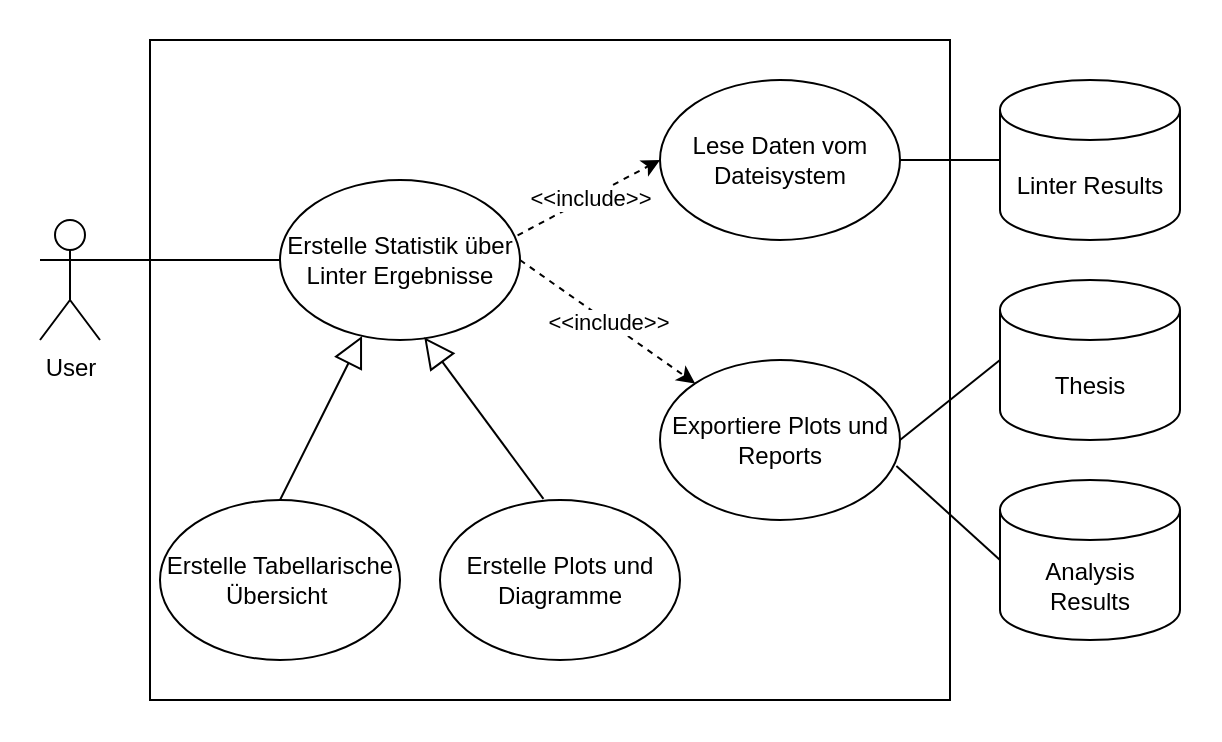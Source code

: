 <mxfile>
    <diagram id="OeYfe-W5Khb9uT8oMnZt" name="Page-1">
        <mxGraphModel dx="484" dy="579" grid="1" gridSize="10" guides="1" tooltips="1" connect="1" arrows="1" fold="1" page="1" pageScale="1" pageWidth="850" pageHeight="1100" math="0" shadow="0">
            <root>
                <mxCell id="0"/>
                <mxCell id="1" parent="0"/>
                <mxCell id="27" value="" style="rounded=0;whiteSpace=wrap;html=1;strokeWidth=0;strokeColor=none;" parent="1" vertex="1">
                    <mxGeometry x="90" y="160" width="610" height="370" as="geometry"/>
                </mxCell>
                <mxCell id="21" value="" style="rounded=0;whiteSpace=wrap;html=1;" parent="1" vertex="1">
                    <mxGeometry x="165" y="180" width="400" height="330" as="geometry"/>
                </mxCell>
                <mxCell id="3" value="User" style="shape=umlActor;verticalLabelPosition=bottom;verticalAlign=top;html=1;outlineConnect=0;" parent="1" vertex="1">
                    <mxGeometry x="110" y="270" width="30" height="60" as="geometry"/>
                </mxCell>
                <mxCell id="4" value="Erstelle Statistik über Linter Ergebnisse" style="ellipse;whiteSpace=wrap;html=1;" parent="1" vertex="1">
                    <mxGeometry x="230" y="250" width="120" height="80" as="geometry"/>
                </mxCell>
                <mxCell id="9" value="Linter Results" style="shape=cylinder3;whiteSpace=wrap;html=1;boundedLbl=1;backgroundOutline=1;size=15;" parent="1" vertex="1">
                    <mxGeometry x="590" y="200" width="90" height="80" as="geometry"/>
                </mxCell>
                <mxCell id="10" value="Exportiere Plots und Reports" style="ellipse;whiteSpace=wrap;html=1;" parent="1" vertex="1">
                    <mxGeometry x="420" y="340" width="120" height="80" as="geometry"/>
                </mxCell>
                <mxCell id="14" value="" style="endArrow=none;html=1;exitX=1;exitY=0.5;exitDx=0;exitDy=0;entryX=0;entryY=0.5;entryDx=0;entryDy=0;entryPerimeter=0;" parent="1" source="22" target="9" edge="1">
                    <mxGeometry width="50" height="50" relative="1" as="geometry">
                        <mxPoint x="350" y="320" as="sourcePoint"/>
                        <mxPoint x="400" y="270" as="targetPoint"/>
                    </mxGeometry>
                </mxCell>
                <mxCell id="18" value="" style="endArrow=none;html=1;exitX=1;exitY=0.333;exitDx=0;exitDy=0;exitPerimeter=0;entryX=0;entryY=0.5;entryDx=0;entryDy=0;" parent="1" source="3" target="4" edge="1">
                    <mxGeometry width="50" height="50" relative="1" as="geometry">
                        <mxPoint x="350" y="320" as="sourcePoint"/>
                        <mxPoint x="400" y="270" as="targetPoint"/>
                    </mxGeometry>
                </mxCell>
                <mxCell id="22" value="Lese Daten vom Dateisystem" style="ellipse;whiteSpace=wrap;html=1;" parent="1" vertex="1">
                    <mxGeometry x="420" y="200" width="120" height="80" as="geometry"/>
                </mxCell>
                <mxCell id="28" value="Thesis" style="shape=cylinder3;whiteSpace=wrap;html=1;boundedLbl=1;backgroundOutline=1;size=15;" parent="1" vertex="1">
                    <mxGeometry x="590" y="300" width="90" height="80" as="geometry"/>
                </mxCell>
                <mxCell id="30" value="" style="endArrow=none;html=1;entryX=0;entryY=0.5;entryDx=0;entryDy=0;entryPerimeter=0;exitX=1;exitY=0.5;exitDx=0;exitDy=0;" parent="1" source="10" target="28" edge="1">
                    <mxGeometry width="50" height="50" relative="1" as="geometry">
                        <mxPoint x="390" y="360" as="sourcePoint"/>
                        <mxPoint x="440" y="310" as="targetPoint"/>
                    </mxGeometry>
                </mxCell>
                <mxCell id="31" value="&amp;lt;&amp;lt;include&amp;gt;&amp;gt;" style="endArrow=classic;html=1;entryX=0;entryY=0.5;entryDx=0;entryDy=0;exitX=0.99;exitY=0.346;exitDx=0;exitDy=0;exitPerimeter=0;dashed=1;" parent="1" source="4" target="22" edge="1">
                    <mxGeometry width="50" height="50" relative="1" as="geometry">
                        <mxPoint x="390" y="360" as="sourcePoint"/>
                        <mxPoint x="440" y="310" as="targetPoint"/>
                    </mxGeometry>
                </mxCell>
                <mxCell id="33" value="Erstelle Tabellarische Übersicht&amp;nbsp;" style="ellipse;whiteSpace=wrap;html=1;" parent="1" vertex="1">
                    <mxGeometry x="170" y="410" width="120" height="80" as="geometry"/>
                </mxCell>
                <mxCell id="34" value="Erstelle Plots und Diagramme" style="ellipse;whiteSpace=wrap;html=1;" parent="1" vertex="1">
                    <mxGeometry x="310" y="410" width="120" height="80" as="geometry"/>
                </mxCell>
                <mxCell id="35" value="" style="endArrow=block;html=1;exitX=0.5;exitY=0;exitDx=0;exitDy=0;endFill=0;strokeWidth=1;endSize=13;" parent="1" source="33" target="4" edge="1">
                    <mxGeometry width="50" height="50" relative="1" as="geometry">
                        <mxPoint x="240" y="360" as="sourcePoint"/>
                        <mxPoint x="290" y="310" as="targetPoint"/>
                    </mxGeometry>
                </mxCell>
                <mxCell id="36" value="Analysis Results" style="shape=cylinder3;whiteSpace=wrap;html=1;boundedLbl=1;backgroundOutline=1;size=15;" parent="1" vertex="1">
                    <mxGeometry x="590" y="400" width="90" height="80" as="geometry"/>
                </mxCell>
                <mxCell id="37" value="" style="endArrow=none;html=1;entryX=0;entryY=0.5;entryDx=0;entryDy=0;entryPerimeter=0;exitX=0.985;exitY=0.662;exitDx=0;exitDy=0;exitPerimeter=0;" parent="1" source="10" target="36" edge="1">
                    <mxGeometry width="50" height="50" relative="1" as="geometry">
                        <mxPoint x="290" y="470" as="sourcePoint"/>
                        <mxPoint x="340" y="420" as="targetPoint"/>
                    </mxGeometry>
                </mxCell>
                <mxCell id="38" value="" style="endArrow=block;html=1;exitX=0.431;exitY=-0.007;exitDx=0;exitDy=0;endFill=0;strokeWidth=1;endSize=13;entryX=0.601;entryY=0.983;entryDx=0;entryDy=0;entryPerimeter=0;exitPerimeter=0;" parent="1" source="34" target="4" edge="1">
                    <mxGeometry width="50" height="50" relative="1" as="geometry">
                        <mxPoint x="240" y="420" as="sourcePoint"/>
                        <mxPoint x="281.026" y="337.947" as="targetPoint"/>
                    </mxGeometry>
                </mxCell>
                <mxCell id="40" value="&amp;lt;&amp;lt;include&amp;gt;&amp;gt;" style="endArrow=classic;html=1;entryX=0;entryY=0;entryDx=0;entryDy=0;exitX=1;exitY=0.5;exitDx=0;exitDy=0;dashed=1;" parent="1" source="4" target="10" edge="1">
                    <mxGeometry width="50" height="50" relative="1" as="geometry">
                        <mxPoint x="358.8" y="287.68" as="sourcePoint"/>
                        <mxPoint x="430" y="250" as="targetPoint"/>
                    </mxGeometry>
                </mxCell>
            </root>
        </mxGraphModel>
    </diagram>
</mxfile>